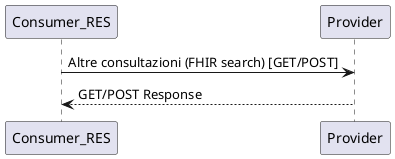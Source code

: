 @startuml

    Consumer_RES -> Provider: Altre consultazioni (FHIR search) [GET/POST]
    Provider --> Consumer_RES: GET/POST Response 

@enduml